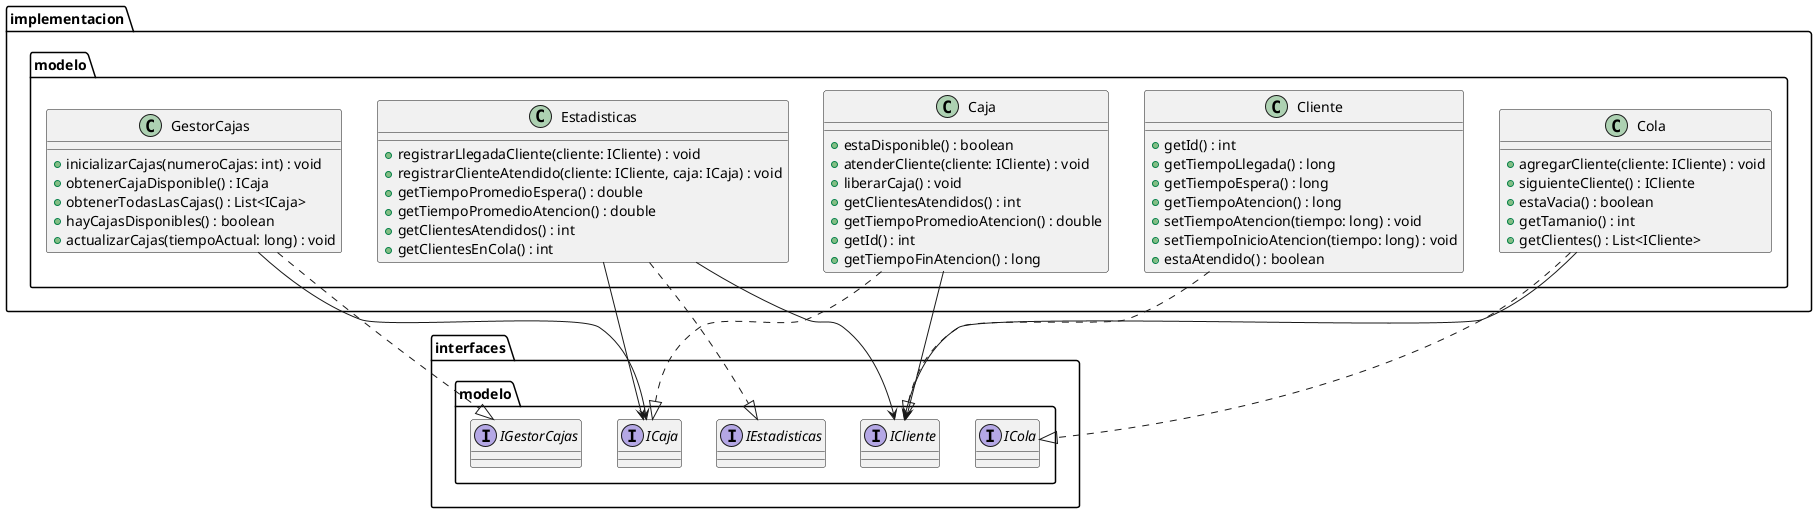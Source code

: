 @startuml
package implementacion.modelo {
    
    class Caja {
        +estaDisponible() : boolean
        +atenderCliente(cliente: ICliente) : void
        +liberarCaja() : void
        +getClientesAtendidos() : int
        +getTiempoPromedioAtencion() : double
        +getId() : int
        +getTiempoFinAtencion() : long
    }

    class Cliente {
        +getId() : int
        +getTiempoLlegada() : long
        +getTiempoEspera() : long
        +getTiempoAtencion() : long
        +setTiempoAtencion(tiempo: long) : void
        +setTiempoInicioAtencion(tiempo: long) : void
        +estaAtendido() : boolean
    }

    class Cola {
        +agregarCliente(cliente: ICliente) : void
        +siguienteCliente() : ICliente
        +estaVacia() : boolean
        +getTamanio() : int
        +getClientes() : List<ICliente>
    }

    class Estadisticas {
        +registrarLlegadaCliente(cliente: ICliente) : void
        +registrarClienteAtendido(cliente: ICliente, caja: ICaja) : void
        +getTiempoPromedioEspera() : double
        +getTiempoPromedioAtencion() : double
        +getClientesAtendidos() : int
        +getClientesEnCola() : int
    }

    class GestorCajas {
        +inicializarCajas(numeroCajas: int) : void
        +obtenerCajaDisponible() : ICaja
        +obtenerTodasLasCajas() : List<ICaja>
        +hayCajasDisponibles() : boolean
        +actualizarCajas(tiempoActual: long) : void
    }
}

package interfaces.modelo {
    interface ICaja
    interface ICliente
    interface ICola
    interface IEstadisticas
    interface IGestorCajas
}

Caja ..|> ICaja
Cliente ..|> ICliente
Cola ..|> ICola
Estadisticas ..|> IEstadisticas
GestorCajas ..|> IGestorCajas

Caja --> ICliente
Estadisticas --> ICliente
Estadisticas --> ICaja
Cola --> ICliente
GestorCajas --> ICaja

@enduml
